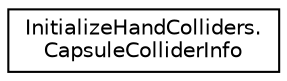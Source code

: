 digraph "Graphical Class Hierarchy"
{
 // LATEX_PDF_SIZE
  edge [fontname="Helvetica",fontsize="10",labelfontname="Helvetica",labelfontsize="10"];
  node [fontname="Helvetica",fontsize="10",shape=record];
  rankdir="LR";
  Node0 [label="InitializeHandColliders.\lCapsuleColliderInfo",height=0.2,width=0.4,color="black", fillcolor="white", style="filled",URL="$d5/dda/class_initialize_hand_colliders_1_1_capsule_collider_info.html",tooltip=" "];
}
